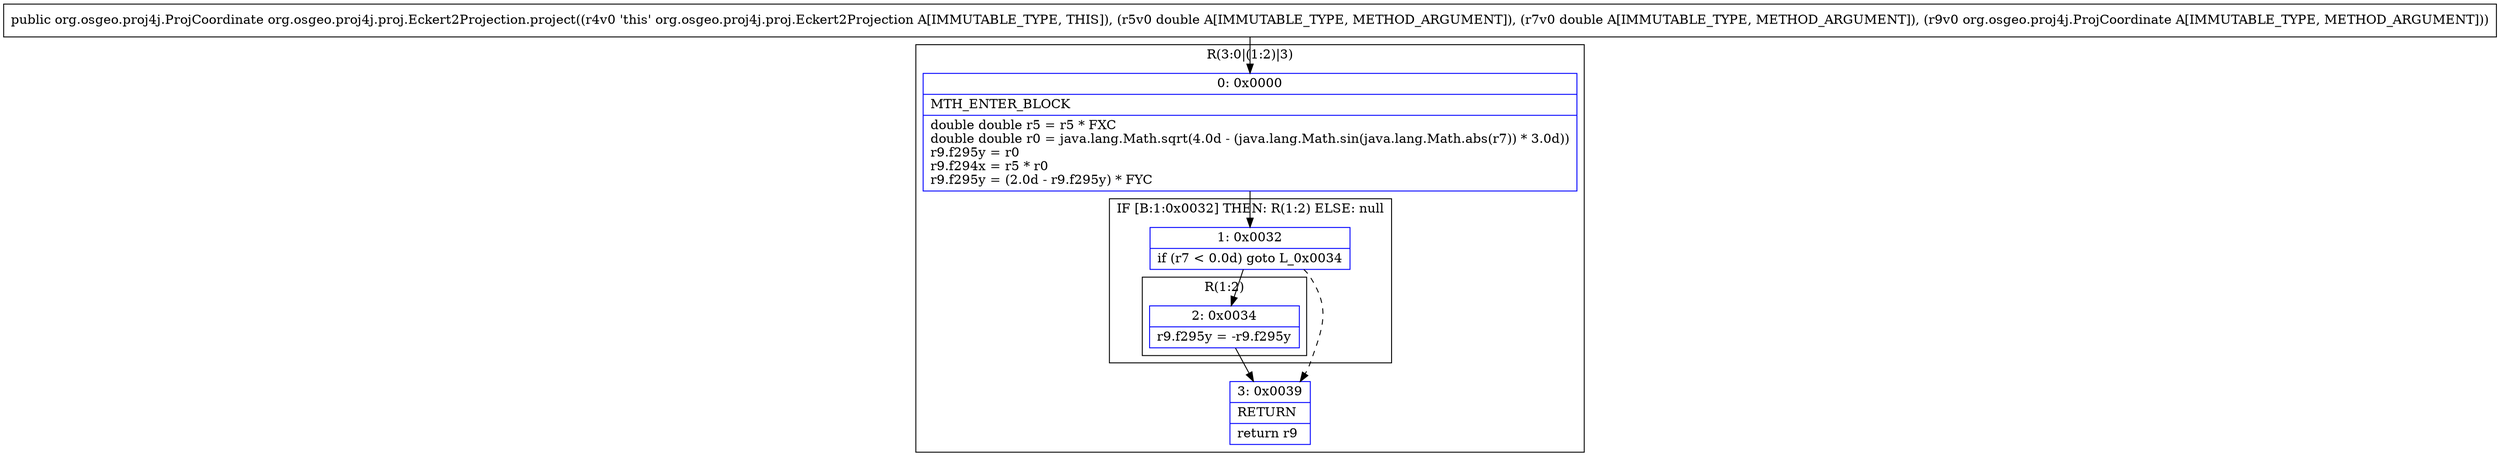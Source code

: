 digraph "CFG fororg.osgeo.proj4j.proj.Eckert2Projection.project(DDLorg\/osgeo\/proj4j\/ProjCoordinate;)Lorg\/osgeo\/proj4j\/ProjCoordinate;" {
subgraph cluster_Region_297517962 {
label = "R(3:0|(1:2)|3)";
node [shape=record,color=blue];
Node_0 [shape=record,label="{0\:\ 0x0000|MTH_ENTER_BLOCK\l|double double r5 = r5 * FXC\ldouble double r0 = java.lang.Math.sqrt(4.0d \- (java.lang.Math.sin(java.lang.Math.abs(r7)) * 3.0d))\lr9.f295y = r0\lr9.f294x = r5 * r0\lr9.f295y = (2.0d \- r9.f295y) * FYC\l}"];
subgraph cluster_IfRegion_68858925 {
label = "IF [B:1:0x0032] THEN: R(1:2) ELSE: null";
node [shape=record,color=blue];
Node_1 [shape=record,label="{1\:\ 0x0032|if (r7 \< 0.0d) goto L_0x0034\l}"];
subgraph cluster_Region_253649144 {
label = "R(1:2)";
node [shape=record,color=blue];
Node_2 [shape=record,label="{2\:\ 0x0034|r9.f295y = \-r9.f295y\l}"];
}
}
Node_3 [shape=record,label="{3\:\ 0x0039|RETURN\l|return r9\l}"];
}
MethodNode[shape=record,label="{public org.osgeo.proj4j.ProjCoordinate org.osgeo.proj4j.proj.Eckert2Projection.project((r4v0 'this' org.osgeo.proj4j.proj.Eckert2Projection A[IMMUTABLE_TYPE, THIS]), (r5v0 double A[IMMUTABLE_TYPE, METHOD_ARGUMENT]), (r7v0 double A[IMMUTABLE_TYPE, METHOD_ARGUMENT]), (r9v0 org.osgeo.proj4j.ProjCoordinate A[IMMUTABLE_TYPE, METHOD_ARGUMENT])) }"];
MethodNode -> Node_0;
Node_0 -> Node_1;
Node_1 -> Node_2;
Node_1 -> Node_3[style=dashed];
Node_2 -> Node_3;
}

